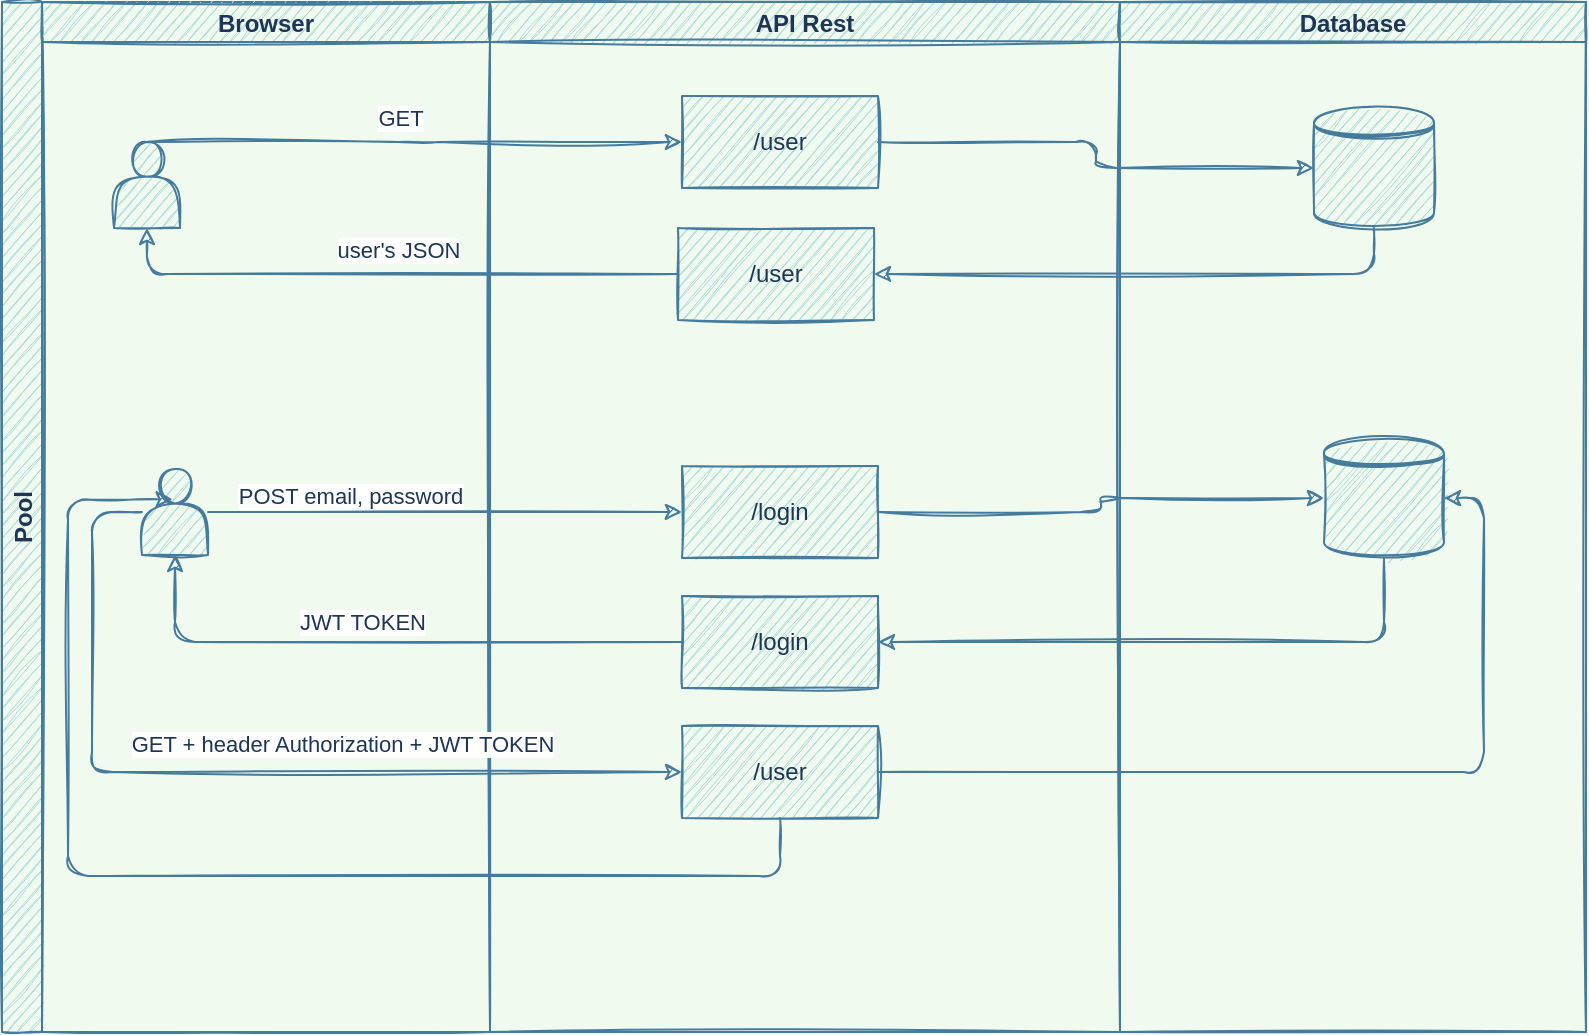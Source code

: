 <mxfile>
    <diagram id="f924llZ1JfDQYRSAbQnB" name="Página-1">
        <mxGraphModel dx="768" dy="628" grid="0" gridSize="10" guides="1" tooltips="1" connect="1" arrows="1" fold="1" page="1" pageScale="1" pageWidth="1169" pageHeight="827" background="#F1FAEE" math="0" shadow="0">
            <root>
                <mxCell id="0"/>
                <mxCell id="1" parent="0"/>
                <mxCell id="2" value="Pool" style="swimlane;childLayout=stackLayout;resizeParent=1;resizeParentMax=0;startSize=20;horizontal=0;horizontalStack=1;fillColor=#A8DADC;strokeColor=#457B9D;fontColor=#1D3557;sketch=1;" parent="1" vertex="1">
                    <mxGeometry x="132" y="64" width="792" height="515" as="geometry"/>
                </mxCell>
                <mxCell id="3" value="Browser" style="swimlane;startSize=20;fillColor=#A8DADC;strokeColor=#457B9D;fontColor=#1D3557;sketch=1;" parent="2" vertex="1">
                    <mxGeometry x="20" width="224" height="515" as="geometry"/>
                </mxCell>
                <mxCell id="6" value="" style="shape=actor;whiteSpace=wrap;html=1;sketch=1;fontColor=#1D3557;strokeColor=#457B9D;fillColor=#A8DADC;" vertex="1" parent="3">
                    <mxGeometry x="36" y="70" width="33" height="43" as="geometry"/>
                </mxCell>
                <mxCell id="24" value="" style="shape=actor;whiteSpace=wrap;html=1;sketch=1;fontColor=#1D3557;strokeColor=#457B9D;fillColor=#A8DADC;" vertex="1" parent="3">
                    <mxGeometry x="50" y="233.5" width="33" height="43" as="geometry"/>
                </mxCell>
                <mxCell id="4" value="API Rest" style="swimlane;startSize=20;fillColor=#A8DADC;strokeColor=#457B9D;fontColor=#1D3557;sketch=1;" parent="2" vertex="1">
                    <mxGeometry x="244" width="315" height="515" as="geometry"/>
                </mxCell>
                <UserObject label="/user" treeRoot="1" id="17">
                    <mxCell style="whiteSpace=wrap;html=1;align=center;treeFolding=1;treeMoving=1;newEdgeStyle={&quot;edgeStyle&quot;:&quot;elbowEdgeStyle&quot;,&quot;startArrow&quot;:&quot;none&quot;,&quot;endArrow&quot;:&quot;none&quot;};sketch=1;fontColor=#1D3557;strokeColor=#457B9D;fillColor=#A8DADC;" vertex="1" parent="4">
                        <mxGeometry x="96" y="47" width="98" height="46" as="geometry"/>
                    </mxCell>
                </UserObject>
                <UserObject label="/user" treeRoot="1" id="21">
                    <mxCell style="whiteSpace=wrap;html=1;align=center;treeFolding=1;treeMoving=1;newEdgeStyle={&quot;edgeStyle&quot;:&quot;elbowEdgeStyle&quot;,&quot;startArrow&quot;:&quot;none&quot;,&quot;endArrow&quot;:&quot;none&quot;};sketch=1;fontColor=#1D3557;strokeColor=#457B9D;fillColor=#A8DADC;" vertex="1" parent="4">
                        <mxGeometry x="94" y="113" width="98" height="46" as="geometry"/>
                    </mxCell>
                </UserObject>
                <UserObject label="/login" treeRoot="1" id="25">
                    <mxCell style="whiteSpace=wrap;html=1;align=center;treeFolding=1;treeMoving=1;newEdgeStyle={&quot;edgeStyle&quot;:&quot;elbowEdgeStyle&quot;,&quot;startArrow&quot;:&quot;none&quot;,&quot;endArrow&quot;:&quot;none&quot;};sketch=1;fontColor=#1D3557;strokeColor=#457B9D;fillColor=#A8DADC;" vertex="1" parent="4">
                        <mxGeometry x="96" y="232" width="98" height="46" as="geometry"/>
                    </mxCell>
                </UserObject>
                <UserObject label="/login" treeRoot="1" id="33">
                    <mxCell style="whiteSpace=wrap;html=1;align=center;treeFolding=1;treeMoving=1;newEdgeStyle={&quot;edgeStyle&quot;:&quot;elbowEdgeStyle&quot;,&quot;startArrow&quot;:&quot;none&quot;,&quot;endArrow&quot;:&quot;none&quot;};sketch=1;fontColor=#1D3557;strokeColor=#457B9D;fillColor=#A8DADC;" vertex="1" parent="4">
                        <mxGeometry x="96" y="297" width="98" height="46" as="geometry"/>
                    </mxCell>
                </UserObject>
                <UserObject label="/user" treeRoot="1" id="38">
                    <mxCell style="whiteSpace=wrap;html=1;align=center;treeFolding=1;treeMoving=1;newEdgeStyle={&quot;edgeStyle&quot;:&quot;elbowEdgeStyle&quot;,&quot;startArrow&quot;:&quot;none&quot;,&quot;endArrow&quot;:&quot;none&quot;};sketch=1;fontColor=#1D3557;strokeColor=#457B9D;fillColor=#A8DADC;" vertex="1" parent="4">
                        <mxGeometry x="96" y="362" width="98" height="46" as="geometry"/>
                    </mxCell>
                </UserObject>
                <mxCell id="5" value="Database" style="swimlane;startSize=20;fillColor=#A8DADC;strokeColor=#457B9D;fontColor=#1D3557;sketch=1;" parent="2" vertex="1">
                    <mxGeometry x="559" width="233" height="515" as="geometry"/>
                </mxCell>
                <mxCell id="16" value="" style="shape=datastore;whiteSpace=wrap;html=1;sketch=1;fontColor=#1D3557;strokeColor=#457B9D;fillColor=#A8DADC;" vertex="1" parent="5">
                    <mxGeometry x="97" y="53" width="60" height="60" as="geometry"/>
                </mxCell>
                <mxCell id="30" value="" style="shape=datastore;whiteSpace=wrap;html=1;sketch=1;fontColor=#1D3557;strokeColor=#457B9D;fillColor=#A8DADC;" vertex="1" parent="5">
                    <mxGeometry x="102" y="218" width="60" height="60" as="geometry"/>
                </mxCell>
                <mxCell id="18" value="" style="edgeStyle=orthogonalEdgeStyle;rounded=1;sketch=1;orthogonalLoop=1;jettySize=auto;html=1;fontColor=#1D3557;strokeColor=#457B9D;fillColor=#A8DADC;exitX=0.5;exitY=0;exitDx=0;exitDy=0;entryX=0;entryY=0.5;entryDx=0;entryDy=0;" edge="1" parent="2" source="6" target="17">
                    <mxGeometry relative="1" as="geometry">
                        <mxPoint x="346" y="86" as="targetPoint"/>
                        <Array as="points">
                            <mxPoint x="208" y="70"/>
                            <mxPoint x="208" y="70"/>
                        </Array>
                    </mxGeometry>
                </mxCell>
                <mxCell id="27" value="GET" style="edgeLabel;html=1;align=center;verticalAlign=middle;resizable=0;points=[];fontColor=#1D3557;labelBackgroundColor=#FFFFFF;" vertex="1" connectable="0" parent="18">
                    <mxGeometry x="0.308" y="-1" relative="1" as="geometry">
                        <mxPoint x="-49" y="-13" as="offset"/>
                    </mxGeometry>
                </mxCell>
                <mxCell id="19" value="" style="edgeStyle=orthogonalEdgeStyle;rounded=1;sketch=1;orthogonalLoop=1;jettySize=auto;html=1;fontColor=#1D3557;strokeColor=#457B9D;fillColor=#A8DADC;" edge="1" parent="2" source="17" target="16">
                    <mxGeometry relative="1" as="geometry"/>
                </mxCell>
                <mxCell id="22" style="edgeStyle=orthogonalEdgeStyle;rounded=1;sketch=1;orthogonalLoop=1;jettySize=auto;html=1;entryX=1;entryY=0.5;entryDx=0;entryDy=0;fontColor=#1D3557;strokeColor=#457B9D;fillColor=#A8DADC;exitX=0.5;exitY=1;exitDx=0;exitDy=0;" edge="1" parent="2" source="16" target="21">
                    <mxGeometry relative="1" as="geometry"/>
                </mxCell>
                <mxCell id="23" style="edgeStyle=orthogonalEdgeStyle;rounded=1;sketch=1;orthogonalLoop=1;jettySize=auto;html=1;entryX=0.5;entryY=1;entryDx=0;entryDy=0;fontColor=#1D3557;strokeColor=#457B9D;fillColor=#A8DADC;" edge="1" parent="2" source="21" target="6">
                    <mxGeometry relative="1" as="geometry"/>
                </mxCell>
                <mxCell id="28" value="user's JSON" style="edgeLabel;html=1;align=center;verticalAlign=middle;resizable=0;points=[];fontColor=#1D3557;labelBackgroundColor=#FFFFFF;" vertex="1" connectable="0" parent="23">
                    <mxGeometry x="-0.373" y="-2" relative="1" as="geometry">
                        <mxPoint x="-50" y="-10" as="offset"/>
                    </mxGeometry>
                </mxCell>
                <mxCell id="26" value="" style="edgeStyle=orthogonalEdgeStyle;rounded=1;sketch=1;orthogonalLoop=1;jettySize=auto;html=1;fontColor=#1D3557;strokeColor=#457B9D;fillColor=#A8DADC;" edge="1" parent="2" source="24" target="25">
                    <mxGeometry relative="1" as="geometry"/>
                </mxCell>
                <mxCell id="29" value="POST email, password" style="edgeLabel;html=1;align=center;verticalAlign=middle;resizable=0;points=[];fontColor=#1D3557;labelBackgroundColor=#FFFFFF;" vertex="1" connectable="0" parent="26">
                    <mxGeometry x="-0.386" y="1" relative="1" as="geometry">
                        <mxPoint x="-2" y="-7" as="offset"/>
                    </mxGeometry>
                </mxCell>
                <mxCell id="31" style="edgeStyle=orthogonalEdgeStyle;rounded=1;sketch=1;orthogonalLoop=1;jettySize=auto;html=1;entryX=0;entryY=0.5;entryDx=0;entryDy=0;fontColor=#1D3557;strokeColor=#457B9D;fillColor=#A8DADC;" edge="1" parent="2" source="25" target="30">
                    <mxGeometry relative="1" as="geometry"/>
                </mxCell>
                <mxCell id="32" style="edgeStyle=orthogonalEdgeStyle;rounded=1;sketch=1;orthogonalLoop=1;jettySize=auto;html=1;fontColor=#1D3557;strokeColor=#457B9D;fillColor=#A8DADC;entryX=1;entryY=0.5;entryDx=0;entryDy=0;" edge="1" parent="2" source="30" target="33">
                    <mxGeometry relative="1" as="geometry">
                        <mxPoint x="700.341" y="356.177" as="targetPoint"/>
                        <Array as="points">
                            <mxPoint x="691" y="320"/>
                        </Array>
                    </mxGeometry>
                </mxCell>
                <mxCell id="34" style="edgeStyle=orthogonalEdgeStyle;rounded=1;sketch=1;orthogonalLoop=1;jettySize=auto;html=1;entryX=0.5;entryY=1;entryDx=0;entryDy=0;fontColor=#1D3557;strokeColor=#457B9D;fillColor=#A8DADC;" edge="1" parent="2" source="33" target="24">
                    <mxGeometry relative="1" as="geometry"/>
                </mxCell>
                <mxCell id="37" value="JWT TOKEN&lt;br&gt;" style="edgeLabel;html=1;align=center;verticalAlign=middle;resizable=0;points=[];fontColor=#1D3557;labelBackgroundColor=#ffffff;" vertex="1" connectable="0" parent="34">
                    <mxGeometry x="-0.027" y="-4" relative="1" as="geometry">
                        <mxPoint x="-16" y="-6" as="offset"/>
                    </mxGeometry>
                </mxCell>
                <mxCell id="39" style="edgeStyle=orthogonalEdgeStyle;rounded=1;sketch=1;orthogonalLoop=1;jettySize=auto;html=1;entryX=0;entryY=0.5;entryDx=0;entryDy=0;fontColor=#1D3557;strokeColor=#457B9D;fillColor=#A8DADC;" edge="1" parent="2" source="24" target="38">
                    <mxGeometry relative="1" as="geometry">
                        <Array as="points">
                            <mxPoint x="45" y="255"/>
                            <mxPoint x="45" y="385"/>
                        </Array>
                    </mxGeometry>
                </mxCell>
                <mxCell id="40" value="GET + header Authorization + JWT TOKEN" style="edgeLabel;html=1;align=center;verticalAlign=middle;resizable=0;points=[];fontColor=#1D3557;labelBackgroundColor=#FFFFFF;" vertex="1" connectable="0" parent="39">
                    <mxGeometry x="0.242" y="3" relative="1" as="geometry">
                        <mxPoint y="-11" as="offset"/>
                    </mxGeometry>
                </mxCell>
                <mxCell id="41" style="edgeStyle=orthogonalEdgeStyle;rounded=1;sketch=1;orthogonalLoop=1;jettySize=auto;html=1;entryX=1;entryY=0.5;entryDx=0;entryDy=0;fontColor=#1D3557;strokeColor=#457B9D;fillColor=#A8DADC;" edge="1" parent="2" source="38" target="30">
                    <mxGeometry relative="1" as="geometry"/>
                </mxCell>
                <mxCell id="42" style="edgeStyle=orthogonalEdgeStyle;rounded=1;sketch=1;orthogonalLoop=1;jettySize=auto;html=1;entryX=0.465;entryY=0.353;entryDx=0;entryDy=0;entryPerimeter=0;fontColor=#1D3557;strokeColor=#457B9D;fillColor=#A8DADC;" edge="1" parent="2" source="38" target="24">
                    <mxGeometry relative="1" as="geometry">
                        <Array as="points">
                            <mxPoint x="389" y="437"/>
                            <mxPoint x="33" y="437"/>
                            <mxPoint x="33" y="249"/>
                        </Array>
                    </mxGeometry>
                </mxCell>
            </root>
        </mxGraphModel>
    </diagram>
</mxfile>
